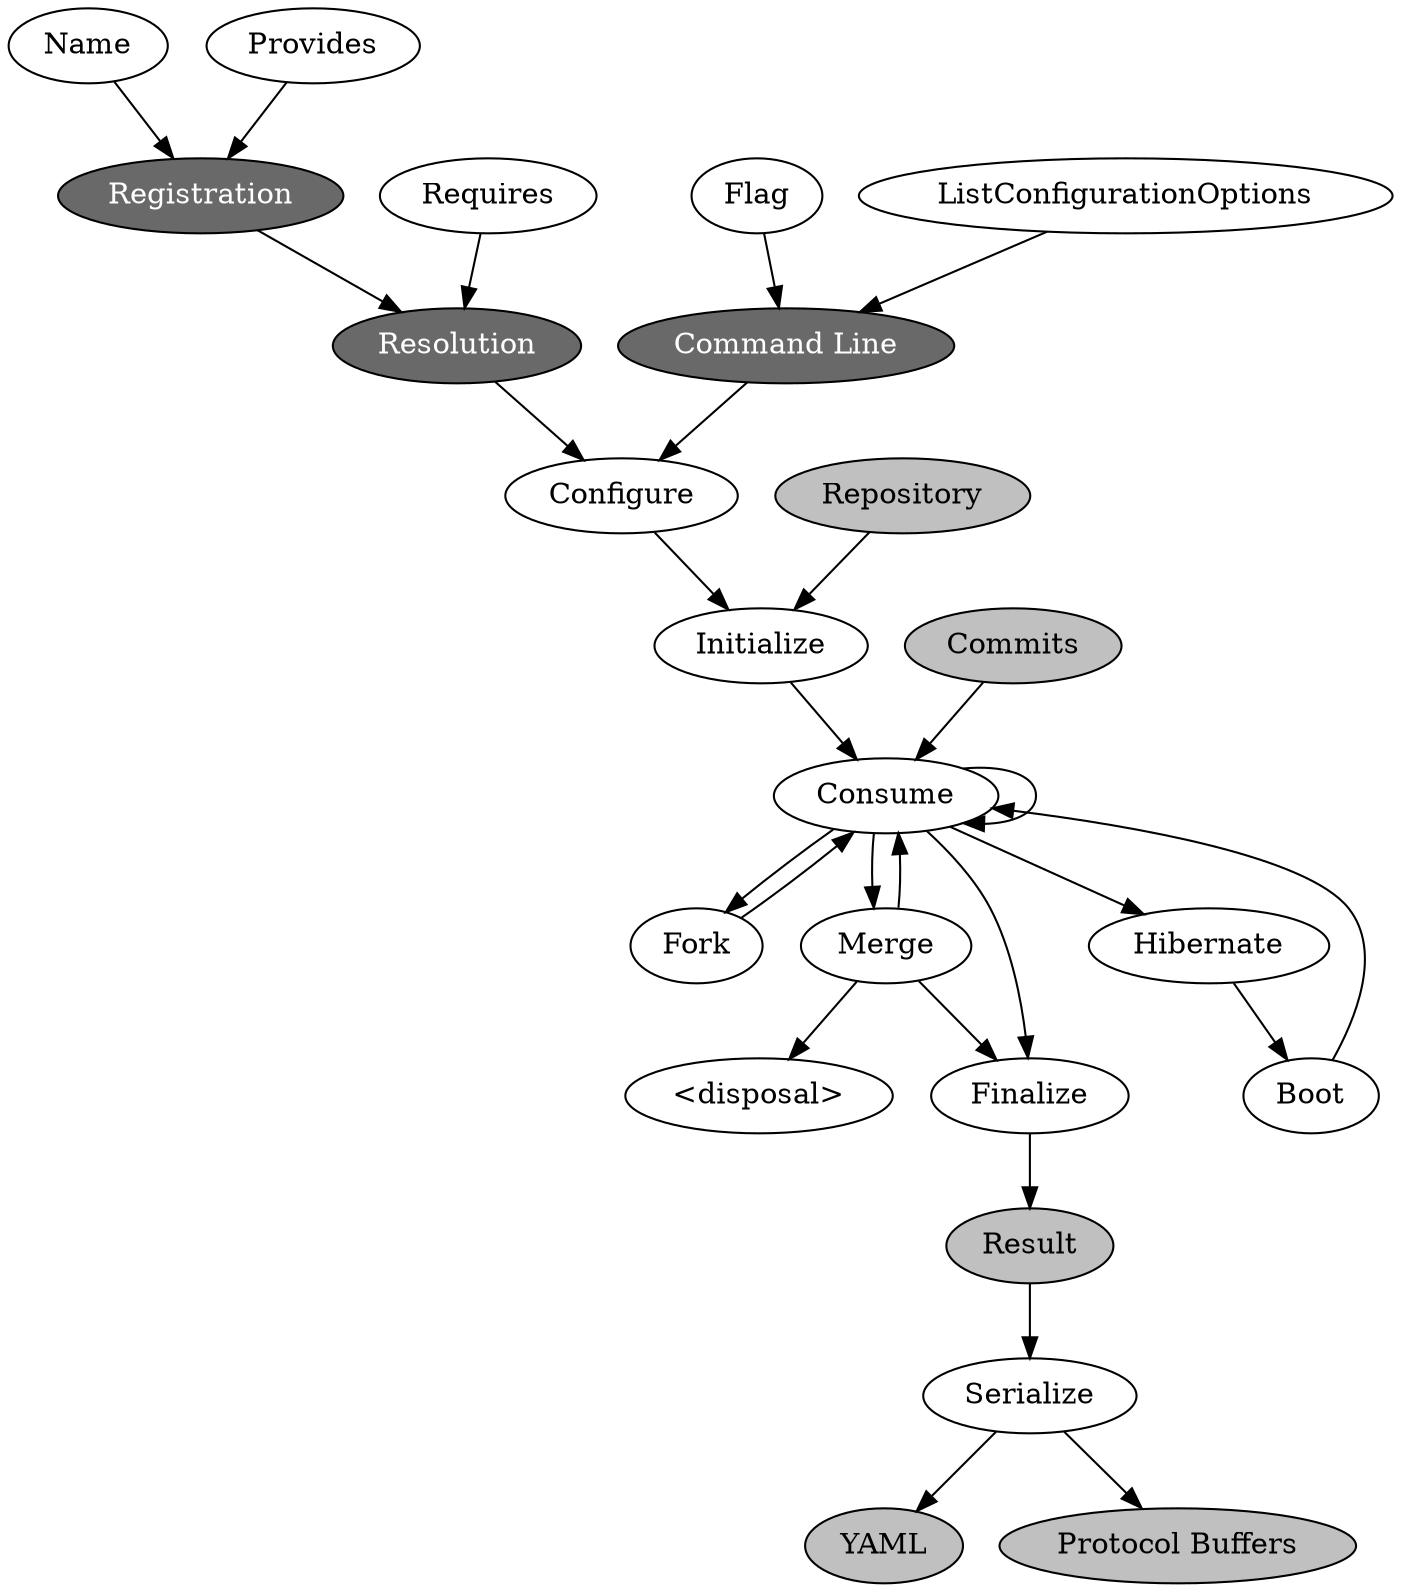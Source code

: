 digraph PipelineItem {
  Name -> Registration
  Provides -> Registration
  Registration -> Resolution
  Requires -> Resolution
  Resolution -> Configure
  Flag -> "Command Line"
  ListConfigurationOptions -> "Command Line"
  "Command Line" -> Configure
  Configure -> Initialize
  Repository -> Initialize
  Initialize -> Consume
  Commits -> Consume
  Consume -> Consume
  Consume -> Fork
  Fork -> Consume
  Consume -> Merge
  Merge -> Consume
  Merge -> "<disposal>"
  Merge -> Finalize
  Consume -> Hibernate
  Hibernate -> Boot
  Boot -> Consume
  Consume -> Finalize
  Finalize -> Result
  Result -> Serialize
  Serialize -> YAML
  Serialize -> "Protocol Buffers"
  Registration [style=filled, fillcolor=dimgray, fontcolor=white]
  Resolution [style=filled, fillcolor=dimgray, fontcolor=white]
  "Command Line" [style=filled, fillcolor=dimgray, fontcolor=white]
  Repository [style=filled, fillcolor=gray]
  Commits [style=filled, fillcolor=gray]
  Result [style=filled, fillcolor=gray]
  YAML [style=filled, fillcolor=gray]
  "Protocol Buffers" [style=filled, fillcolor=gray]
}
